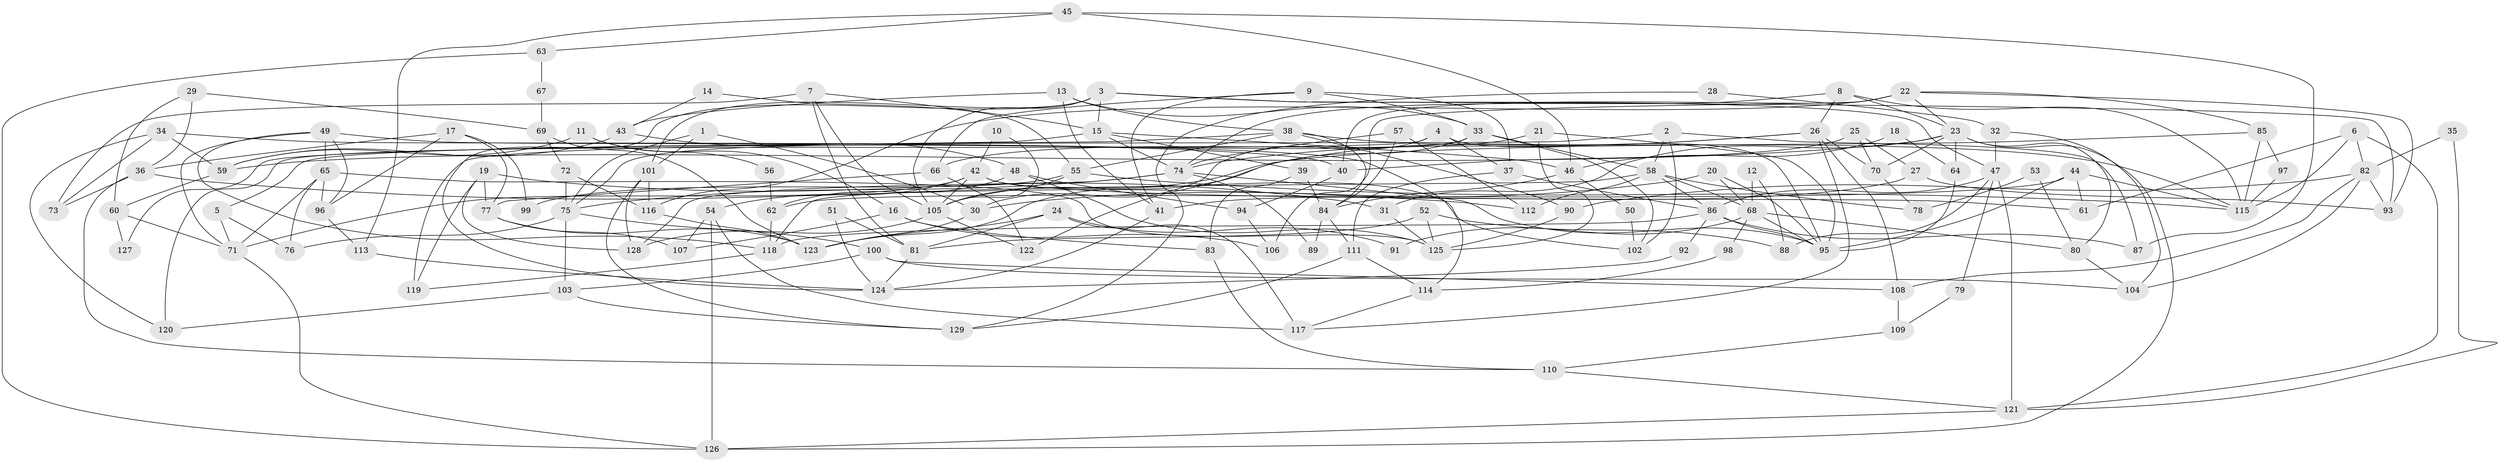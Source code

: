 // Generated by graph-tools (version 1.1) at 2025/50/03/09/25 03:50:03]
// undirected, 129 vertices, 258 edges
graph export_dot {
graph [start="1"]
  node [color=gray90,style=filled];
  1;
  2;
  3;
  4;
  5;
  6;
  7;
  8;
  9;
  10;
  11;
  12;
  13;
  14;
  15;
  16;
  17;
  18;
  19;
  20;
  21;
  22;
  23;
  24;
  25;
  26;
  27;
  28;
  29;
  30;
  31;
  32;
  33;
  34;
  35;
  36;
  37;
  38;
  39;
  40;
  41;
  42;
  43;
  44;
  45;
  46;
  47;
  48;
  49;
  50;
  51;
  52;
  53;
  54;
  55;
  56;
  57;
  58;
  59;
  60;
  61;
  62;
  63;
  64;
  65;
  66;
  67;
  68;
  69;
  70;
  71;
  72;
  73;
  74;
  75;
  76;
  77;
  78;
  79;
  80;
  81;
  82;
  83;
  84;
  85;
  86;
  87;
  88;
  89;
  90;
  91;
  92;
  93;
  94;
  95;
  96;
  97;
  98;
  99;
  100;
  101;
  102;
  103;
  104;
  105;
  106;
  107;
  108;
  109;
  110;
  111;
  112;
  113;
  114;
  115;
  116;
  117;
  118;
  119;
  120;
  121;
  122;
  123;
  124;
  125;
  126;
  127;
  128;
  129;
  1 -- 101;
  1 -- 75;
  1 -- 30;
  2 -- 58;
  2 -- 5;
  2 -- 87;
  2 -- 102;
  3 -- 105;
  3 -- 47;
  3 -- 15;
  3 -- 93;
  3 -- 101;
  3 -- 124;
  4 -- 120;
  4 -- 95;
  4 -- 30;
  4 -- 37;
  5 -- 76;
  5 -- 71;
  6 -- 82;
  6 -- 115;
  6 -- 61;
  6 -- 121;
  7 -- 15;
  7 -- 105;
  7 -- 73;
  7 -- 81;
  8 -- 26;
  8 -- 74;
  8 -- 23;
  8 -- 115;
  9 -- 37;
  9 -- 33;
  9 -- 41;
  9 -- 66;
  10 -- 105;
  10 -- 42;
  11 -- 16;
  11 -- 59;
  11 -- 56;
  12 -- 88;
  12 -- 68;
  13 -- 38;
  13 -- 41;
  13 -- 33;
  13 -- 43;
  14 -- 55;
  14 -- 43;
  15 -- 119;
  15 -- 39;
  15 -- 46;
  15 -- 74;
  16 -- 107;
  16 -- 106;
  16 -- 83;
  17 -- 96;
  17 -- 77;
  17 -- 36;
  17 -- 99;
  18 -- 46;
  18 -- 64;
  19 -- 77;
  19 -- 128;
  19 -- 31;
  19 -- 119;
  20 -- 30;
  20 -- 95;
  20 -- 68;
  21 -- 66;
  21 -- 125;
  21 -- 95;
  22 -- 23;
  22 -- 116;
  22 -- 40;
  22 -- 85;
  22 -- 93;
  22 -- 106;
  23 -- 126;
  23 -- 31;
  23 -- 59;
  23 -- 64;
  23 -- 70;
  23 -- 80;
  24 -- 123;
  24 -- 81;
  24 -- 91;
  24 -- 117;
  25 -- 27;
  25 -- 40;
  25 -- 70;
  26 -- 70;
  26 -- 74;
  26 -- 108;
  26 -- 117;
  26 -- 123;
  27 -- 41;
  27 -- 93;
  28 -- 32;
  28 -- 129;
  29 -- 36;
  29 -- 69;
  29 -- 60;
  30 -- 123;
  31 -- 125;
  32 -- 47;
  32 -- 104;
  33 -- 58;
  33 -- 75;
  33 -- 102;
  33 -- 122;
  34 -- 59;
  34 -- 73;
  34 -- 40;
  34 -- 120;
  35 -- 121;
  35 -- 82;
  36 -- 112;
  36 -- 73;
  36 -- 110;
  37 -- 86;
  37 -- 111;
  38 -- 55;
  38 -- 115;
  38 -- 84;
  38 -- 90;
  38 -- 127;
  39 -- 84;
  39 -- 83;
  40 -- 94;
  41 -- 124;
  42 -- 54;
  42 -- 102;
  42 -- 61;
  42 -- 71;
  42 -- 105;
  43 -- 48;
  43 -- 59;
  44 -- 61;
  44 -- 95;
  44 -- 62;
  44 -- 115;
  45 -- 46;
  45 -- 87;
  45 -- 63;
  45 -- 113;
  46 -- 84;
  46 -- 50;
  47 -- 86;
  47 -- 121;
  47 -- 79;
  47 -- 88;
  48 -- 62;
  48 -- 125;
  48 -- 94;
  49 -- 65;
  49 -- 71;
  49 -- 96;
  49 -- 114;
  49 -- 118;
  50 -- 102;
  51 -- 81;
  51 -- 124;
  52 -- 125;
  52 -- 81;
  52 -- 88;
  53 -- 78;
  53 -- 80;
  54 -- 117;
  54 -- 126;
  54 -- 107;
  55 -- 115;
  55 -- 105;
  55 -- 99;
  56 -- 62;
  57 -- 84;
  57 -- 74;
  57 -- 112;
  58 -- 68;
  58 -- 118;
  58 -- 78;
  58 -- 86;
  58 -- 112;
  59 -- 60;
  60 -- 71;
  60 -- 127;
  62 -- 118;
  63 -- 126;
  63 -- 67;
  64 -- 95;
  65 -- 125;
  65 -- 71;
  65 -- 76;
  65 -- 96;
  66 -- 122;
  66 -- 77;
  67 -- 69;
  68 -- 95;
  68 -- 80;
  68 -- 91;
  68 -- 98;
  69 -- 72;
  69 -- 123;
  70 -- 78;
  71 -- 126;
  72 -- 75;
  72 -- 116;
  74 -- 75;
  74 -- 89;
  74 -- 95;
  74 -- 128;
  75 -- 100;
  75 -- 76;
  75 -- 103;
  77 -- 123;
  77 -- 107;
  79 -- 109;
  80 -- 104;
  81 -- 124;
  82 -- 108;
  82 -- 93;
  82 -- 90;
  82 -- 104;
  83 -- 110;
  84 -- 111;
  84 -- 89;
  85 -- 115;
  85 -- 97;
  85 -- 105;
  86 -- 95;
  86 -- 87;
  86 -- 92;
  86 -- 118;
  90 -- 125;
  92 -- 124;
  94 -- 106;
  96 -- 113;
  97 -- 115;
  98 -- 114;
  100 -- 104;
  100 -- 103;
  100 -- 108;
  101 -- 128;
  101 -- 116;
  101 -- 129;
  103 -- 129;
  103 -- 120;
  105 -- 122;
  105 -- 128;
  108 -- 109;
  109 -- 110;
  110 -- 121;
  111 -- 114;
  111 -- 129;
  113 -- 124;
  114 -- 117;
  116 -- 123;
  118 -- 119;
  121 -- 126;
}
